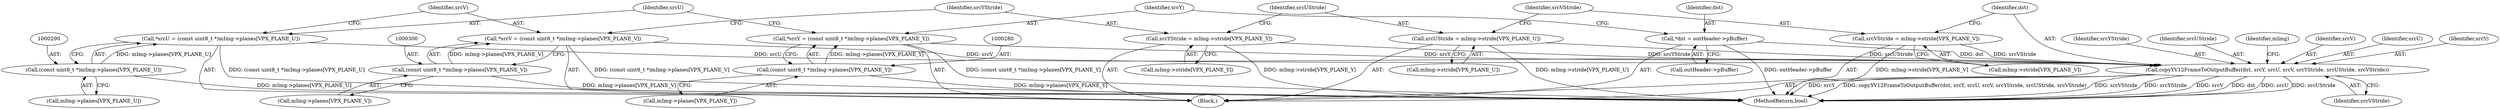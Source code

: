 digraph "0_Android_f9ed2fe6d61259e779a37d4c2d7edb33a1c1f8ba@API" {
"1000330" [label="(Call,copyYV12FrameToOutputBuffer(dst, srcY, srcU, srcV, srcYStride, srcUStride, srcVStride))"];
"1000271" [label="(Call,*dst = outHeader->pBuffer)"];
"1000277" [label="(Call,*srcY = (const uint8_t *)mImg->planes[VPX_PLANE_Y])"];
"1000279" [label="(Call,(const uint8_t *)mImg->planes[VPX_PLANE_Y])"];
"1000287" [label="(Call,*srcU = (const uint8_t *)mImg->planes[VPX_PLANE_U])"];
"1000289" [label="(Call,(const uint8_t *)mImg->planes[VPX_PLANE_U])"];
"1000297" [label="(Call,*srcV = (const uint8_t *)mImg->planes[VPX_PLANE_V])"];
"1000299" [label="(Call,(const uint8_t *)mImg->planes[VPX_PLANE_V])"];
"1000307" [label="(Call,srcYStride = mImg->stride[VPX_PLANE_Y])"];
"1000315" [label="(Call,srcUStride = mImg->stride[VPX_PLANE_U])"];
"1000323" [label="(Call,srcVStride = mImg->stride[VPX_PLANE_V])"];
"1000335" [label="(Identifier,srcYStride)"];
"1000273" [label="(Call,outHeader->pBuffer)"];
"1000297" [label="(Call,*srcV = (const uint8_t *)mImg->planes[VPX_PLANE_V])"];
"1000315" [label="(Call,srcUStride = mImg->stride[VPX_PLANE_U])"];
"1000291" [label="(Call,mImg->planes[VPX_PLANE_U])"];
"1000289" [label="(Call,(const uint8_t *)mImg->planes[VPX_PLANE_U])"];
"1000336" [label="(Identifier,srcUStride)"];
"1000323" [label="(Call,srcVStride = mImg->stride[VPX_PLANE_V])"];
"1000316" [label="(Identifier,srcUStride)"];
"1000337" [label="(Identifier,srcVStride)"];
"1000351" [label="(Identifier,mImg)"];
"1000272" [label="(Identifier,dst)"];
"1000271" [label="(Call,*dst = outHeader->pBuffer)"];
"1000279" [label="(Call,(const uint8_t *)mImg->planes[VPX_PLANE_Y])"];
"1000269" [label="(Block,)"];
"1000334" [label="(Identifier,srcV)"];
"1000287" [label="(Call,*srcU = (const uint8_t *)mImg->planes[VPX_PLANE_U])"];
"1000298" [label="(Identifier,srcV)"];
"1000317" [label="(Call,mImg->stride[VPX_PLANE_U])"];
"1000330" [label="(Call,copyYV12FrameToOutputBuffer(dst, srcY, srcU, srcV, srcYStride, srcUStride, srcVStride))"];
"1000277" [label="(Call,*srcY = (const uint8_t *)mImg->planes[VPX_PLANE_Y])"];
"1000281" [label="(Call,mImg->planes[VPX_PLANE_Y])"];
"1000333" [label="(Identifier,srcU)"];
"1000308" [label="(Identifier,srcYStride)"];
"1000309" [label="(Call,mImg->stride[VPX_PLANE_Y])"];
"1000299" [label="(Call,(const uint8_t *)mImg->planes[VPX_PLANE_V])"];
"1000324" [label="(Identifier,srcVStride)"];
"1000288" [label="(Identifier,srcU)"];
"1000325" [label="(Call,mImg->stride[VPX_PLANE_V])"];
"1000301" [label="(Call,mImg->planes[VPX_PLANE_V])"];
"1000307" [label="(Call,srcYStride = mImg->stride[VPX_PLANE_Y])"];
"1000416" [label="(MethodReturn,bool)"];
"1000278" [label="(Identifier,srcY)"];
"1000332" [label="(Identifier,srcY)"];
"1000331" [label="(Identifier,dst)"];
"1000330" -> "1000269"  [label="AST: "];
"1000330" -> "1000337"  [label="CFG: "];
"1000331" -> "1000330"  [label="AST: "];
"1000332" -> "1000330"  [label="AST: "];
"1000333" -> "1000330"  [label="AST: "];
"1000334" -> "1000330"  [label="AST: "];
"1000335" -> "1000330"  [label="AST: "];
"1000336" -> "1000330"  [label="AST: "];
"1000337" -> "1000330"  [label="AST: "];
"1000351" -> "1000330"  [label="CFG: "];
"1000330" -> "1000416"  [label="DDG: srcV"];
"1000330" -> "1000416"  [label="DDG: dst"];
"1000330" -> "1000416"  [label="DDG: srcU"];
"1000330" -> "1000416"  [label="DDG: srcUStride"];
"1000330" -> "1000416"  [label="DDG: srcY"];
"1000330" -> "1000416"  [label="DDG: copyYV12FrameToOutputBuffer(dst, srcY, srcU, srcV, srcYStride, srcUStride, srcVStride)"];
"1000330" -> "1000416"  [label="DDG: srcVStride"];
"1000330" -> "1000416"  [label="DDG: srcYStride"];
"1000271" -> "1000330"  [label="DDG: dst"];
"1000277" -> "1000330"  [label="DDG: srcY"];
"1000287" -> "1000330"  [label="DDG: srcU"];
"1000297" -> "1000330"  [label="DDG: srcV"];
"1000307" -> "1000330"  [label="DDG: srcYStride"];
"1000315" -> "1000330"  [label="DDG: srcUStride"];
"1000323" -> "1000330"  [label="DDG: srcVStride"];
"1000271" -> "1000269"  [label="AST: "];
"1000271" -> "1000273"  [label="CFG: "];
"1000272" -> "1000271"  [label="AST: "];
"1000273" -> "1000271"  [label="AST: "];
"1000278" -> "1000271"  [label="CFG: "];
"1000271" -> "1000416"  [label="DDG: outHeader->pBuffer"];
"1000277" -> "1000269"  [label="AST: "];
"1000277" -> "1000279"  [label="CFG: "];
"1000278" -> "1000277"  [label="AST: "];
"1000279" -> "1000277"  [label="AST: "];
"1000288" -> "1000277"  [label="CFG: "];
"1000277" -> "1000416"  [label="DDG: (const uint8_t *)mImg->planes[VPX_PLANE_Y]"];
"1000279" -> "1000277"  [label="DDG: mImg->planes[VPX_PLANE_Y]"];
"1000279" -> "1000281"  [label="CFG: "];
"1000280" -> "1000279"  [label="AST: "];
"1000281" -> "1000279"  [label="AST: "];
"1000279" -> "1000416"  [label="DDG: mImg->planes[VPX_PLANE_Y]"];
"1000287" -> "1000269"  [label="AST: "];
"1000287" -> "1000289"  [label="CFG: "];
"1000288" -> "1000287"  [label="AST: "];
"1000289" -> "1000287"  [label="AST: "];
"1000298" -> "1000287"  [label="CFG: "];
"1000287" -> "1000416"  [label="DDG: (const uint8_t *)mImg->planes[VPX_PLANE_U]"];
"1000289" -> "1000287"  [label="DDG: mImg->planes[VPX_PLANE_U]"];
"1000289" -> "1000291"  [label="CFG: "];
"1000290" -> "1000289"  [label="AST: "];
"1000291" -> "1000289"  [label="AST: "];
"1000289" -> "1000416"  [label="DDG: mImg->planes[VPX_PLANE_U]"];
"1000297" -> "1000269"  [label="AST: "];
"1000297" -> "1000299"  [label="CFG: "];
"1000298" -> "1000297"  [label="AST: "];
"1000299" -> "1000297"  [label="AST: "];
"1000308" -> "1000297"  [label="CFG: "];
"1000297" -> "1000416"  [label="DDG: (const uint8_t *)mImg->planes[VPX_PLANE_V]"];
"1000299" -> "1000297"  [label="DDG: mImg->planes[VPX_PLANE_V]"];
"1000299" -> "1000301"  [label="CFG: "];
"1000300" -> "1000299"  [label="AST: "];
"1000301" -> "1000299"  [label="AST: "];
"1000299" -> "1000416"  [label="DDG: mImg->planes[VPX_PLANE_V]"];
"1000307" -> "1000269"  [label="AST: "];
"1000307" -> "1000309"  [label="CFG: "];
"1000308" -> "1000307"  [label="AST: "];
"1000309" -> "1000307"  [label="AST: "];
"1000316" -> "1000307"  [label="CFG: "];
"1000307" -> "1000416"  [label="DDG: mImg->stride[VPX_PLANE_Y]"];
"1000315" -> "1000269"  [label="AST: "];
"1000315" -> "1000317"  [label="CFG: "];
"1000316" -> "1000315"  [label="AST: "];
"1000317" -> "1000315"  [label="AST: "];
"1000324" -> "1000315"  [label="CFG: "];
"1000315" -> "1000416"  [label="DDG: mImg->stride[VPX_PLANE_U]"];
"1000323" -> "1000269"  [label="AST: "];
"1000323" -> "1000325"  [label="CFG: "];
"1000324" -> "1000323"  [label="AST: "];
"1000325" -> "1000323"  [label="AST: "];
"1000331" -> "1000323"  [label="CFG: "];
"1000323" -> "1000416"  [label="DDG: mImg->stride[VPX_PLANE_V]"];
}
